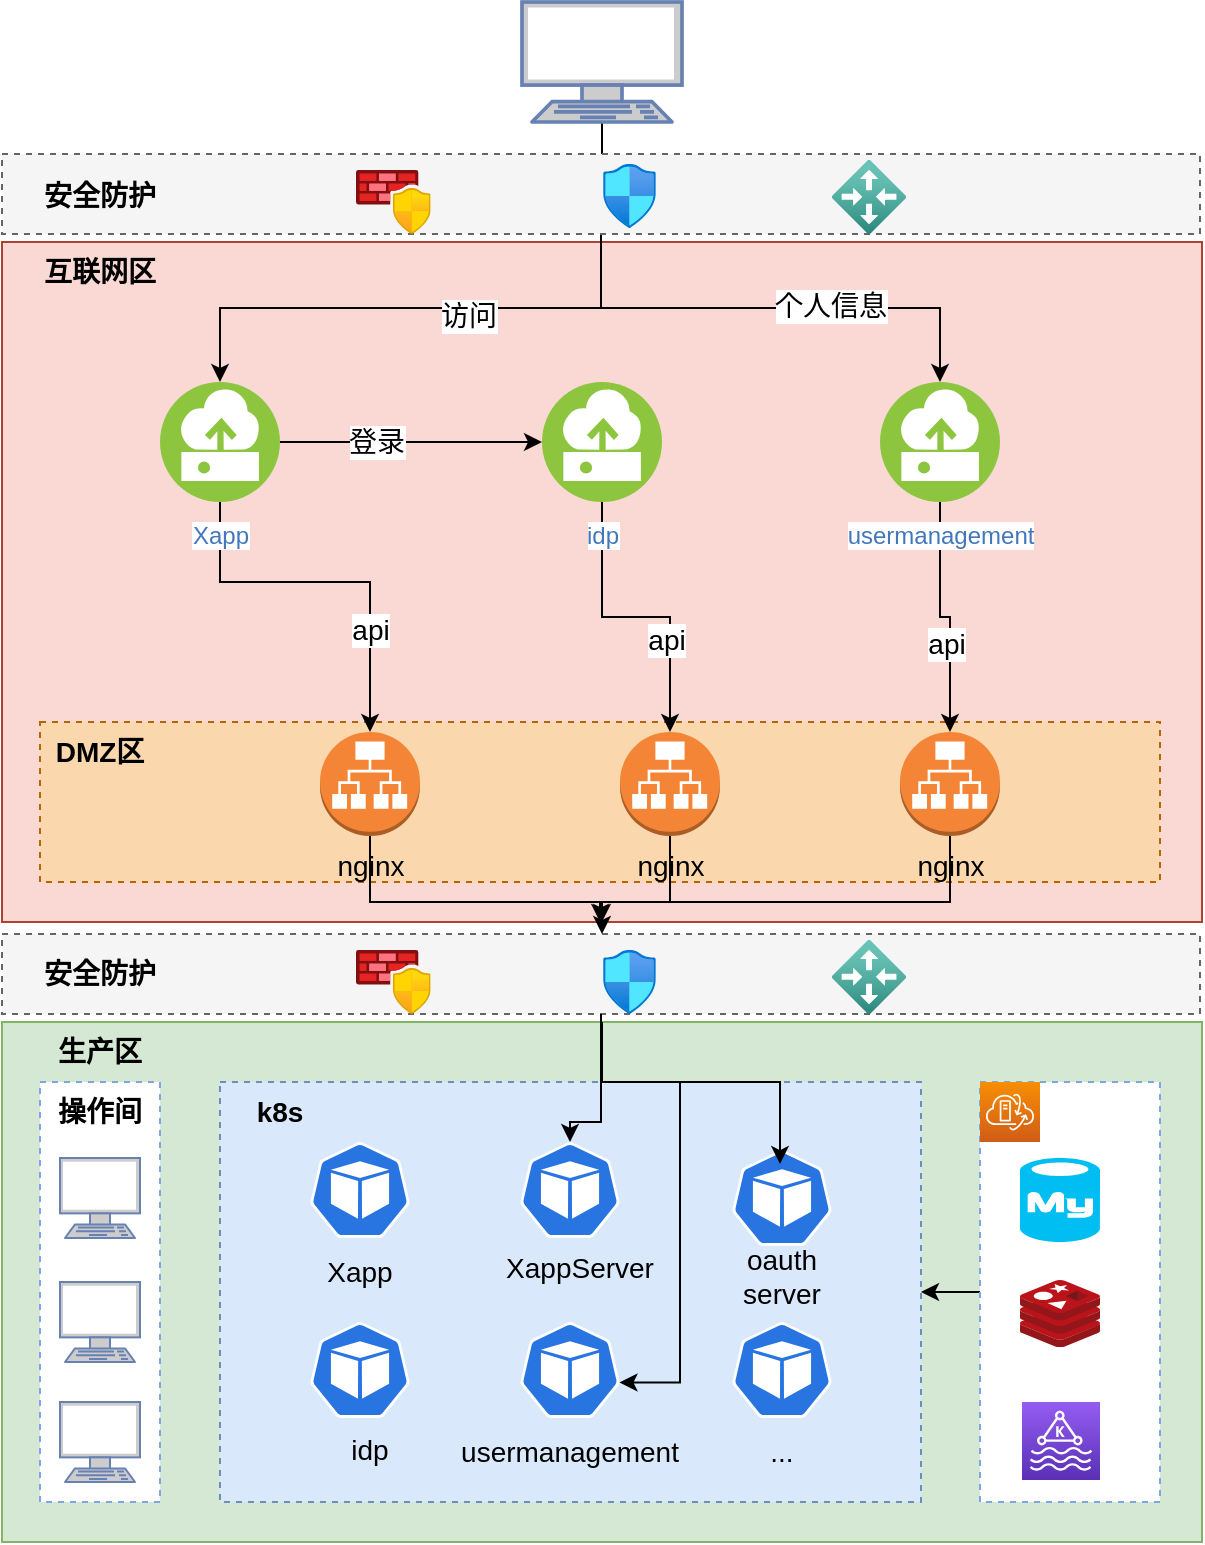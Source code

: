<mxfile version="20.4.0" type="github">
  <diagram id="4mWGP6C0_agD9LdeZA-2" name="第 1 页">
    <mxGraphModel dx="1422" dy="1931" grid="1" gridSize="10" guides="1" tooltips="1" connect="1" arrows="1" fold="1" page="1" pageScale="1" pageWidth="827" pageHeight="1169" math="0" shadow="0">
      <root>
        <mxCell id="0" />
        <mxCell id="1" parent="0" />
        <mxCell id="b3holdgG_RNo89Ya_sJd-13" value="" style="rounded=0;whiteSpace=wrap;html=1;fillColor=#d5e8d4;strokeColor=#82b366;" vertex="1" parent="1">
          <mxGeometry x="161" y="510" width="600" height="260" as="geometry" />
        </mxCell>
        <mxCell id="b3holdgG_RNo89Ya_sJd-43" value="" style="rounded=0;whiteSpace=wrap;html=1;dashed=1;fontSize=14;strokeColor=#666666;fillColor=#f5f5f5;fontColor=#333333;" vertex="1" parent="1">
          <mxGeometry x="161" y="466" width="599" height="40" as="geometry" />
        </mxCell>
        <mxCell id="b3holdgG_RNo89Ya_sJd-10" value="" style="aspect=fixed;html=1;points=[];align=center;image;fontSize=12;image=img/lib/azure2/networking/Network_Security_Groups.svg;fontFamily=Helvetica;fontColor=default;strokeColor=default;fillColor=default;" vertex="1" parent="1">
          <mxGeometry x="315" y="474" width="319.46" height="32" as="geometry" />
        </mxCell>
        <mxCell id="b3holdgG_RNo89Ya_sJd-4" value="" style="rounded=0;whiteSpace=wrap;html=1;fillColor=#fad9d5;strokeColor=#ae4132;" vertex="1" parent="1">
          <mxGeometry x="161" y="120" width="600" height="340" as="geometry" />
        </mxCell>
        <mxCell id="b3holdgG_RNo89Ya_sJd-50" style="edgeStyle=orthogonalEdgeStyle;rounded=0;orthogonalLoop=1;jettySize=auto;html=1;entryX=0.435;entryY=-0.094;entryDx=0;entryDy=0;entryPerimeter=0;fontSize=14;" edge="1" parent="1" source="b3holdgG_RNo89Ya_sJd-6" target="b3holdgG_RNo89Ya_sJd-46">
          <mxGeometry relative="1" as="geometry" />
        </mxCell>
        <mxCell id="b3holdgG_RNo89Ya_sJd-6" value="" style="fontColor=#0066CC;verticalAlign=top;verticalLabelPosition=bottom;labelPosition=center;align=center;html=1;outlineConnect=0;fillColor=#CCCCCC;strokeColor=#6881B3;gradientColor=none;gradientDirection=north;strokeWidth=2;shape=mxgraph.networks.terminal;" vertex="1" parent="1">
          <mxGeometry x="421" width="80" height="60" as="geometry" />
        </mxCell>
        <mxCell id="b3holdgG_RNo89Ya_sJd-9" value="" style="aspect=fixed;html=1;points=[];align=center;image;fontSize=12;image=img/lib/azure2/networking/Azure_Firewall_Manager.svg;" vertex="1" parent="1">
          <mxGeometry x="338" y="474" width="37.33" height="32" as="geometry" />
        </mxCell>
        <mxCell id="b3holdgG_RNo89Ya_sJd-11" value="" style="aspect=fixed;html=1;points=[];align=center;image;fontSize=12;image=img/lib/azure2/networking/Local_Network_Gateways.svg;" vertex="1" parent="1">
          <mxGeometry x="576" y="469" width="37" height="37" as="geometry" />
        </mxCell>
        <mxCell id="b3holdgG_RNo89Ya_sJd-12" value="&lt;b&gt;&lt;font style=&quot;font-size: 14px;&quot;&gt;互联网区&lt;/font&gt;&lt;/b&gt;" style="text;html=1;strokeColor=none;fillColor=none;align=center;verticalAlign=middle;whiteSpace=wrap;rounded=0;" vertex="1" parent="1">
          <mxGeometry x="180" y="120" width="60" height="30" as="geometry" />
        </mxCell>
        <mxCell id="b3holdgG_RNo89Ya_sJd-14" value="&lt;b&gt;&lt;font style=&quot;font-size: 14px;&quot;&gt;生产区&lt;/font&gt;&lt;/b&gt;" style="text;html=1;strokeColor=none;fillColor=none;align=center;verticalAlign=middle;whiteSpace=wrap;rounded=0;" vertex="1" parent="1">
          <mxGeometry x="180" y="510" width="60" height="30" as="geometry" />
        </mxCell>
        <mxCell id="b3holdgG_RNo89Ya_sJd-15" value="" style="rounded=0;whiteSpace=wrap;html=1;fontSize=14;dashed=1;fillColor=#fad7ac;strokeColor=#b46504;" vertex="1" parent="1">
          <mxGeometry x="180" y="360" width="560" height="80" as="geometry" />
        </mxCell>
        <mxCell id="b3holdgG_RNo89Ya_sJd-16" value="&lt;b&gt;&lt;font style=&quot;font-size: 14px;&quot;&gt;DMZ区&lt;/font&gt;&lt;/b&gt;" style="text;html=1;strokeColor=none;fillColor=none;align=center;verticalAlign=middle;whiteSpace=wrap;rounded=0;" vertex="1" parent="1">
          <mxGeometry x="180" y="360" width="60" height="30" as="geometry" />
        </mxCell>
        <mxCell id="b3holdgG_RNo89Ya_sJd-53" style="edgeStyle=orthogonalEdgeStyle;rounded=0;orthogonalLoop=1;jettySize=auto;html=1;fontSize=14;" edge="1" parent="1" source="b3holdgG_RNo89Ya_sJd-17" target="b3holdgG_RNo89Ya_sJd-43">
          <mxGeometry relative="1" as="geometry">
            <Array as="points">
              <mxPoint x="345" y="450" />
              <mxPoint x="461" y="450" />
            </Array>
          </mxGeometry>
        </mxCell>
        <mxCell id="b3holdgG_RNo89Ya_sJd-17" value="nginx" style="outlineConnect=0;dashed=0;verticalLabelPosition=bottom;verticalAlign=top;align=center;html=1;shape=mxgraph.aws3.application_load_balancer;fillColor=#F58536;gradientColor=none;fontSize=14;" vertex="1" parent="1">
          <mxGeometry x="320" y="365" width="50" height="52" as="geometry" />
        </mxCell>
        <mxCell id="b3holdgG_RNo89Ya_sJd-23" value="" style="rounded=0;whiteSpace=wrap;html=1;dashed=1;fontSize=14;fillColor=#dae8fc;strokeColor=#6c8ebf;" vertex="1" parent="1">
          <mxGeometry x="270" y="540" width="350.5" height="210" as="geometry" />
        </mxCell>
        <mxCell id="b3holdgG_RNo89Ya_sJd-54" style="edgeStyle=orthogonalEdgeStyle;rounded=0;orthogonalLoop=1;jettySize=auto;html=1;fontSize=14;" edge="1" parent="1" source="b3holdgG_RNo89Ya_sJd-18">
          <mxGeometry relative="1" as="geometry">
            <mxPoint x="460" y="460" as="targetPoint" />
            <Array as="points">
              <mxPoint x="495" y="450" />
              <mxPoint x="460" y="450" />
            </Array>
          </mxGeometry>
        </mxCell>
        <mxCell id="b3holdgG_RNo89Ya_sJd-18" value="nginx" style="outlineConnect=0;dashed=0;verticalLabelPosition=bottom;verticalAlign=top;align=center;html=1;shape=mxgraph.aws3.application_load_balancer;fillColor=#F58536;gradientColor=none;fontSize=14;" vertex="1" parent="1">
          <mxGeometry x="470" y="365" width="50" height="52" as="geometry" />
        </mxCell>
        <mxCell id="b3holdgG_RNo89Ya_sJd-55" style="edgeStyle=orthogonalEdgeStyle;rounded=0;orthogonalLoop=1;jettySize=auto;html=1;entryX=0.5;entryY=1;entryDx=0;entryDy=0;fontSize=14;" edge="1" parent="1" source="b3holdgG_RNo89Ya_sJd-19" target="b3holdgG_RNo89Ya_sJd-4">
          <mxGeometry relative="1" as="geometry">
            <Array as="points">
              <mxPoint x="635" y="450" />
              <mxPoint x="461" y="450" />
            </Array>
          </mxGeometry>
        </mxCell>
        <mxCell id="b3holdgG_RNo89Ya_sJd-19" value="nginx" style="outlineConnect=0;dashed=0;verticalLabelPosition=bottom;verticalAlign=top;align=center;html=1;shape=mxgraph.aws3.application_load_balancer;fillColor=#F58536;gradientColor=none;fontSize=14;" vertex="1" parent="1">
          <mxGeometry x="610" y="365" width="50" height="52" as="geometry" />
        </mxCell>
        <mxCell id="b3holdgG_RNo89Ya_sJd-35" style="edgeStyle=orthogonalEdgeStyle;rounded=0;orthogonalLoop=1;jettySize=auto;html=1;entryX=0;entryY=0.5;entryDx=0;entryDy=0;fontSize=14;" edge="1" parent="1" source="b3holdgG_RNo89Ya_sJd-20" target="b3holdgG_RNo89Ya_sJd-32">
          <mxGeometry relative="1" as="geometry" />
        </mxCell>
        <mxCell id="b3holdgG_RNo89Ya_sJd-36" value="登录" style="edgeLabel;html=1;align=center;verticalAlign=middle;resizable=0;points=[];fontSize=14;" vertex="1" connectable="0" parent="b3holdgG_RNo89Ya_sJd-35">
          <mxGeometry x="-0.267" relative="1" as="geometry">
            <mxPoint as="offset" />
          </mxGeometry>
        </mxCell>
        <mxCell id="b3holdgG_RNo89Ya_sJd-37" style="edgeStyle=orthogonalEdgeStyle;rounded=0;orthogonalLoop=1;jettySize=auto;html=1;entryX=0.5;entryY=0;entryDx=0;entryDy=0;entryPerimeter=0;fontSize=14;" edge="1" parent="1" source="b3holdgG_RNo89Ya_sJd-20" target="b3holdgG_RNo89Ya_sJd-17">
          <mxGeometry relative="1" as="geometry">
            <Array as="points">
              <mxPoint x="270" y="290" />
              <mxPoint x="345" y="290" />
            </Array>
          </mxGeometry>
        </mxCell>
        <mxCell id="b3holdgG_RNo89Ya_sJd-38" value="api" style="edgeLabel;html=1;align=center;verticalAlign=middle;resizable=0;points=[];fontSize=14;" vertex="1" connectable="0" parent="b3holdgG_RNo89Ya_sJd-37">
          <mxGeometry x="0.463" relative="1" as="geometry">
            <mxPoint as="offset" />
          </mxGeometry>
        </mxCell>
        <mxCell id="b3holdgG_RNo89Ya_sJd-20" value="Xapp" style="aspect=fixed;perimeter=ellipsePerimeter;html=1;align=center;shadow=0;dashed=0;fontColor=#4277BB;labelBackgroundColor=#ffffff;fontSize=12;spacingTop=3;image;image=img/lib/ibm/vpc/Instance.svg;" vertex="1" parent="1">
          <mxGeometry x="240" y="190" width="60" height="60" as="geometry" />
        </mxCell>
        <mxCell id="b3holdgG_RNo89Ya_sJd-25" value="" style="sketch=0;html=1;dashed=0;whitespace=wrap;fillColor=#2875E2;strokeColor=#ffffff;points=[[0.005,0.63,0],[0.1,0.2,0],[0.9,0.2,0],[0.5,0,0],[0.995,0.63,0],[0.72,0.99,0],[0.5,1,0],[0.28,0.99,0]];shape=mxgraph.kubernetes.icon;prIcon=pod;fontSize=14;" vertex="1" parent="1">
          <mxGeometry x="315" y="570" width="50" height="48" as="geometry" />
        </mxCell>
        <mxCell id="b3holdgG_RNo89Ya_sJd-26" value="" style="sketch=0;html=1;dashed=0;whitespace=wrap;fillColor=#2875E2;strokeColor=#ffffff;points=[[0.005,0.63,0],[0.1,0.2,0],[0.9,0.2,0],[0.5,0,0],[0.995,0.63,0],[0.72,0.99,0],[0.5,1,0],[0.28,0.99,0]];shape=mxgraph.kubernetes.icon;prIcon=pod;fontSize=14;" vertex="1" parent="1">
          <mxGeometry x="420" y="570" width="50" height="48" as="geometry" />
        </mxCell>
        <mxCell id="b3holdgG_RNo89Ya_sJd-39" style="edgeStyle=orthogonalEdgeStyle;rounded=0;orthogonalLoop=1;jettySize=auto;html=1;entryX=0.5;entryY=0;entryDx=0;entryDy=0;entryPerimeter=0;fontSize=14;" edge="1" parent="1" source="b3holdgG_RNo89Ya_sJd-32" target="b3holdgG_RNo89Ya_sJd-18">
          <mxGeometry relative="1" as="geometry" />
        </mxCell>
        <mxCell id="b3holdgG_RNo89Ya_sJd-94" value="api" style="edgeLabel;html=1;align=center;verticalAlign=middle;resizable=0;points=[];fontSize=14;" vertex="1" connectable="0" parent="b3holdgG_RNo89Ya_sJd-39">
          <mxGeometry x="0.383" y="-2" relative="1" as="geometry">
            <mxPoint as="offset" />
          </mxGeometry>
        </mxCell>
        <mxCell id="b3holdgG_RNo89Ya_sJd-32" value="idp" style="aspect=fixed;perimeter=ellipsePerimeter;html=1;align=center;shadow=0;dashed=0;fontColor=#4277BB;labelBackgroundColor=#ffffff;fontSize=12;spacingTop=3;image;image=img/lib/ibm/vpc/Instance.svg;" vertex="1" parent="1">
          <mxGeometry x="431" y="190" width="60" height="60" as="geometry" />
        </mxCell>
        <mxCell id="b3holdgG_RNo89Ya_sJd-44" value="&lt;span style=&quot;font-size: 14px;&quot;&gt;&lt;b&gt;安全防护&lt;/b&gt;&lt;/span&gt;" style="text;html=1;strokeColor=none;fillColor=none;align=center;verticalAlign=middle;whiteSpace=wrap;rounded=0;" vertex="1" parent="1">
          <mxGeometry x="180" y="471" width="60" height="30" as="geometry" />
        </mxCell>
        <mxCell id="b3holdgG_RNo89Ya_sJd-51" style="edgeStyle=orthogonalEdgeStyle;rounded=0;orthogonalLoop=1;jettySize=auto;html=1;fontSize=14;" edge="1" parent="1" source="b3holdgG_RNo89Ya_sJd-45" target="b3holdgG_RNo89Ya_sJd-20">
          <mxGeometry relative="1" as="geometry" />
        </mxCell>
        <mxCell id="b3holdgG_RNo89Ya_sJd-52" value="访问" style="edgeLabel;html=1;align=center;verticalAlign=middle;resizable=0;points=[];fontSize=14;" vertex="1" connectable="0" parent="b3holdgG_RNo89Ya_sJd-51">
          <mxGeometry x="-0.217" y="4" relative="1" as="geometry">
            <mxPoint as="offset" />
          </mxGeometry>
        </mxCell>
        <mxCell id="b3holdgG_RNo89Ya_sJd-96" style="edgeStyle=orthogonalEdgeStyle;rounded=0;orthogonalLoop=1;jettySize=auto;html=1;fontSize=14;" edge="1" parent="1" source="b3holdgG_RNo89Ya_sJd-45" target="b3holdgG_RNo89Ya_sJd-92">
          <mxGeometry relative="1" as="geometry" />
        </mxCell>
        <mxCell id="b3holdgG_RNo89Ya_sJd-97" value="个人信息" style="edgeLabel;html=1;align=center;verticalAlign=middle;resizable=0;points=[];fontSize=14;" vertex="1" connectable="0" parent="b3holdgG_RNo89Ya_sJd-96">
          <mxGeometry x="0.236" y="1" relative="1" as="geometry">
            <mxPoint x="1" as="offset" />
          </mxGeometry>
        </mxCell>
        <mxCell id="b3holdgG_RNo89Ya_sJd-45" value="" style="rounded=0;whiteSpace=wrap;html=1;dashed=1;fontSize=14;strokeColor=#666666;fillColor=#f5f5f5;fontColor=#333333;" vertex="1" parent="1">
          <mxGeometry x="161" y="76" width="599" height="40" as="geometry" />
        </mxCell>
        <mxCell id="b3holdgG_RNo89Ya_sJd-46" value="" style="aspect=fixed;html=1;points=[];align=center;image;fontSize=12;image=img/lib/azure2/networking/Network_Security_Groups.svg;fontFamily=Helvetica;fontColor=default;strokeColor=default;fillColor=default;" vertex="1" parent="1">
          <mxGeometry x="315" y="81" width="319.46" height="32" as="geometry" />
        </mxCell>
        <mxCell id="b3holdgG_RNo89Ya_sJd-47" value="" style="aspect=fixed;html=1;points=[];align=center;image;fontSize=12;image=img/lib/azure2/networking/Azure_Firewall_Manager.svg;" vertex="1" parent="1">
          <mxGeometry x="338" y="84" width="37.33" height="32" as="geometry" />
        </mxCell>
        <mxCell id="b3holdgG_RNo89Ya_sJd-48" value="" style="aspect=fixed;html=1;points=[];align=center;image;fontSize=12;image=img/lib/azure2/networking/Local_Network_Gateways.svg;" vertex="1" parent="1">
          <mxGeometry x="576" y="79" width="37" height="37" as="geometry" />
        </mxCell>
        <mxCell id="b3holdgG_RNo89Ya_sJd-49" value="&lt;span style=&quot;font-size: 14px;&quot;&gt;&lt;b&gt;安全防护&lt;/b&gt;&lt;/span&gt;" style="text;html=1;strokeColor=none;fillColor=none;align=center;verticalAlign=middle;whiteSpace=wrap;rounded=0;" vertex="1" parent="1">
          <mxGeometry x="180" y="82" width="60" height="30" as="geometry" />
        </mxCell>
        <mxCell id="b3holdgG_RNo89Ya_sJd-56" value="" style="rounded=0;whiteSpace=wrap;html=1;dashed=1;strokeColor=#7EA6E0;fontSize=14;" vertex="1" parent="1">
          <mxGeometry x="180" y="540" width="60" height="210" as="geometry" />
        </mxCell>
        <mxCell id="b3holdgG_RNo89Ya_sJd-57" value="&lt;b&gt;&lt;font style=&quot;font-size: 14px;&quot;&gt;操作间&lt;/font&gt;&lt;/b&gt;" style="text;html=1;strokeColor=none;fillColor=none;align=center;verticalAlign=middle;whiteSpace=wrap;rounded=0;" vertex="1" parent="1">
          <mxGeometry x="180" y="540" width="60" height="30" as="geometry" />
        </mxCell>
        <mxCell id="b3holdgG_RNo89Ya_sJd-58" value="" style="fontColor=#0066CC;verticalAlign=top;verticalLabelPosition=bottom;labelPosition=center;align=center;html=1;outlineConnect=0;fillColor=#CCCCCC;strokeColor=#6881B3;gradientColor=none;gradientDirection=north;strokeWidth=2;shape=mxgraph.networks.terminal;" vertex="1" parent="1">
          <mxGeometry x="190" y="578" width="40" height="40" as="geometry" />
        </mxCell>
        <mxCell id="b3holdgG_RNo89Ya_sJd-59" value="" style="fontColor=#0066CC;verticalAlign=top;verticalLabelPosition=bottom;labelPosition=center;align=center;html=1;outlineConnect=0;fillColor=#CCCCCC;strokeColor=#6881B3;gradientColor=none;gradientDirection=north;strokeWidth=2;shape=mxgraph.networks.terminal;" vertex="1" parent="1">
          <mxGeometry x="190" y="640" width="40" height="40" as="geometry" />
        </mxCell>
        <mxCell id="b3holdgG_RNo89Ya_sJd-60" value="" style="fontColor=#0066CC;verticalAlign=top;verticalLabelPosition=bottom;labelPosition=center;align=center;html=1;outlineConnect=0;fillColor=#CCCCCC;strokeColor=#6881B3;gradientColor=none;gradientDirection=north;strokeWidth=2;shape=mxgraph.networks.terminal;" vertex="1" parent="1">
          <mxGeometry x="190" y="700" width="40" height="40" as="geometry" />
        </mxCell>
        <mxCell id="b3holdgG_RNo89Ya_sJd-61" value="&lt;b&gt;&lt;font style=&quot;font-size: 14px;&quot;&gt;k8s&lt;/font&gt;&lt;/b&gt;" style="text;html=1;strokeColor=none;fillColor=none;align=center;verticalAlign=middle;whiteSpace=wrap;rounded=0;" vertex="1" parent="1">
          <mxGeometry x="270" y="540" width="60" height="30" as="geometry" />
        </mxCell>
        <mxCell id="b3holdgG_RNo89Ya_sJd-70" style="edgeStyle=orthogonalEdgeStyle;rounded=0;orthogonalLoop=1;jettySize=auto;html=1;entryX=1;entryY=0.5;entryDx=0;entryDy=0;fontSize=14;" edge="1" parent="1" source="b3holdgG_RNo89Ya_sJd-62" target="b3holdgG_RNo89Ya_sJd-23">
          <mxGeometry relative="1" as="geometry" />
        </mxCell>
        <mxCell id="b3holdgG_RNo89Ya_sJd-62" value="" style="rounded=0;whiteSpace=wrap;html=1;dashed=1;strokeColor=#7EA6E0;fontSize=14;" vertex="1" parent="1">
          <mxGeometry x="650" y="540" width="90" height="210" as="geometry" />
        </mxCell>
        <mxCell id="b3holdgG_RNo89Ya_sJd-64" value="" style="sketch=0;points=[[0,0,0],[0.25,0,0],[0.5,0,0],[0.75,0,0],[1,0,0],[0,1,0],[0.25,1,0],[0.5,1,0],[0.75,1,0],[1,1,0],[0,0.25,0],[0,0.5,0],[0,0.75,0],[1,0.25,0],[1,0.5,0],[1,0.75,0]];outlineConnect=0;fontColor=#232F3E;gradientColor=#F78E04;gradientDirection=north;fillColor=#D05C17;strokeColor=#ffffff;dashed=0;verticalLabelPosition=bottom;verticalAlign=top;align=center;html=1;fontSize=12;fontStyle=0;aspect=fixed;shape=mxgraph.aws4.resourceIcon;resIcon=mxgraph.aws4.vmware_cloud_on_aws;" vertex="1" parent="1">
          <mxGeometry x="650" y="540" width="30" height="30" as="geometry" />
        </mxCell>
        <mxCell id="b3holdgG_RNo89Ya_sJd-65" value="" style="verticalLabelPosition=bottom;html=1;verticalAlign=top;align=center;strokeColor=none;fillColor=#00BEF2;shape=mxgraph.azure.mysql_database;dashed=1;fontSize=14;" vertex="1" parent="1">
          <mxGeometry x="670" y="578" width="40" height="42" as="geometry" />
        </mxCell>
        <mxCell id="b3holdgG_RNo89Ya_sJd-68" value="" style="sketch=0;aspect=fixed;html=1;points=[];align=center;image;fontSize=12;image=img/lib/mscae/Cache_Redis_Product.svg;dashed=1;strokeColor=#7EA6E0;" vertex="1" parent="1">
          <mxGeometry x="670" y="639" width="40" height="33.6" as="geometry" />
        </mxCell>
        <mxCell id="b3holdgG_RNo89Ya_sJd-69" value="" style="sketch=0;points=[[0,0,0],[0.25,0,0],[0.5,0,0],[0.75,0,0],[1,0,0],[0,1,0],[0.25,1,0],[0.5,1,0],[0.75,1,0],[1,1,0],[0,0.25,0],[0,0.5,0],[0,0.75,0],[1,0.25,0],[1,0.5,0],[1,0.75,0]];outlineConnect=0;fontColor=#232F3E;gradientColor=#945DF2;gradientDirection=north;fillColor=#5A30B5;strokeColor=#ffffff;dashed=0;verticalLabelPosition=bottom;verticalAlign=top;align=center;html=1;fontSize=12;fontStyle=0;aspect=fixed;shape=mxgraph.aws4.resourceIcon;resIcon=mxgraph.aws4.managed_streaming_for_kafka;" vertex="1" parent="1">
          <mxGeometry x="671" y="700" width="39" height="39" as="geometry" />
        </mxCell>
        <mxCell id="b3holdgG_RNo89Ya_sJd-71" value="" style="sketch=0;html=1;dashed=0;whitespace=wrap;fillColor=#2875E2;strokeColor=#ffffff;points=[[0.005,0.63,0],[0.1,0.2,0],[0.9,0.2,0],[0.5,0,0],[0.995,0.63,0],[0.72,0.99,0],[0.5,1,0],[0.28,0.99,0]];shape=mxgraph.kubernetes.icon;prIcon=pod;fontSize=14;" vertex="1" parent="1">
          <mxGeometry x="315" y="660" width="50" height="48" as="geometry" />
        </mxCell>
        <mxCell id="b3holdgG_RNo89Ya_sJd-72" value="" style="sketch=0;html=1;dashed=0;whitespace=wrap;fillColor=#2875E2;strokeColor=#ffffff;points=[[0.005,0.63,0],[0.1,0.2,0],[0.9,0.2,0],[0.5,0,0],[0.995,0.63,0],[0.72,0.99,0],[0.5,1,0],[0.28,0.99,0]];shape=mxgraph.kubernetes.icon;prIcon=pod;fontSize=14;" vertex="1" parent="1">
          <mxGeometry x="420" y="660" width="50" height="48" as="geometry" />
        </mxCell>
        <mxCell id="b3holdgG_RNo89Ya_sJd-73" value="" style="sketch=0;html=1;dashed=0;whitespace=wrap;fillColor=#2875E2;strokeColor=#ffffff;points=[[0.005,0.63,0],[0.1,0.2,0],[0.9,0.2,0],[0.5,0,0],[0.995,0.63,0],[0.72,0.99,0],[0.5,1,0],[0.28,0.99,0]];shape=mxgraph.kubernetes.icon;prIcon=pod;fontSize=14;" vertex="1" parent="1">
          <mxGeometry x="526" y="660" width="50" height="48" as="geometry" />
        </mxCell>
        <mxCell id="b3holdgG_RNo89Ya_sJd-74" value="" style="sketch=0;html=1;dashed=0;whitespace=wrap;fillColor=#2875E2;strokeColor=#ffffff;points=[[0.005,0.63,0],[0.1,0.2,0],[0.9,0.2,0],[0.5,0,0],[0.995,0.63,0],[0.72,0.99,0],[0.5,1,0],[0.28,0.99,0]];shape=mxgraph.kubernetes.icon;prIcon=pod;fontSize=14;" vertex="1" parent="1">
          <mxGeometry x="526" y="574" width="50" height="48" as="geometry" />
        </mxCell>
        <mxCell id="b3holdgG_RNo89Ya_sJd-75" value="Xapp" style="text;html=1;strokeColor=none;fillColor=none;align=center;verticalAlign=middle;whiteSpace=wrap;rounded=0;dashed=1;fontSize=14;" vertex="1" parent="1">
          <mxGeometry x="310" y="620" width="60" height="30" as="geometry" />
        </mxCell>
        <mxCell id="b3holdgG_RNo89Ya_sJd-76" value="idp" style="text;html=1;strokeColor=none;fillColor=none;align=center;verticalAlign=middle;whiteSpace=wrap;rounded=0;dashed=1;fontSize=14;" vertex="1" parent="1">
          <mxGeometry x="315" y="709" width="60" height="30" as="geometry" />
        </mxCell>
        <mxCell id="b3holdgG_RNo89Ya_sJd-77" value="usermanagement" style="text;html=1;strokeColor=none;fillColor=none;align=center;verticalAlign=middle;whiteSpace=wrap;rounded=0;dashed=1;fontSize=14;" vertex="1" parent="1">
          <mxGeometry x="415.25" y="710" width="60" height="30" as="geometry" />
        </mxCell>
        <mxCell id="b3holdgG_RNo89Ya_sJd-78" value="XappServer" style="text;html=1;strokeColor=none;fillColor=none;align=center;verticalAlign=middle;whiteSpace=wrap;rounded=0;dashed=1;fontSize=14;" vertex="1" parent="1">
          <mxGeometry x="420" y="618" width="60" height="30" as="geometry" />
        </mxCell>
        <mxCell id="b3holdgG_RNo89Ya_sJd-79" value="..." style="text;html=1;strokeColor=none;fillColor=none;align=center;verticalAlign=middle;whiteSpace=wrap;rounded=0;dashed=1;fontSize=14;" vertex="1" parent="1">
          <mxGeometry x="521" y="710" width="60" height="30" as="geometry" />
        </mxCell>
        <mxCell id="b3holdgG_RNo89Ya_sJd-83" value="oauth server" style="text;html=1;strokeColor=none;fillColor=none;align=center;verticalAlign=middle;whiteSpace=wrap;rounded=0;dashed=1;fontSize=14;" vertex="1" parent="1">
          <mxGeometry x="521" y="622" width="60" height="30" as="geometry" />
        </mxCell>
        <mxCell id="b3holdgG_RNo89Ya_sJd-86" style="edgeStyle=orthogonalEdgeStyle;rounded=0;orthogonalLoop=1;jettySize=auto;html=1;entryX=0.5;entryY=0;entryDx=0;entryDy=0;entryPerimeter=0;fontSize=14;" edge="1" parent="1" source="b3holdgG_RNo89Ya_sJd-43" target="b3holdgG_RNo89Ya_sJd-26">
          <mxGeometry relative="1" as="geometry">
            <Array as="points">
              <mxPoint x="461" y="560" />
              <mxPoint x="445" y="560" />
            </Array>
          </mxGeometry>
        </mxCell>
        <mxCell id="b3holdgG_RNo89Ya_sJd-87" style="edgeStyle=orthogonalEdgeStyle;rounded=0;orthogonalLoop=1;jettySize=auto;html=1;entryX=0.48;entryY=0.146;entryDx=0;entryDy=0;entryPerimeter=0;fontSize=14;" edge="1" parent="1" source="b3holdgG_RNo89Ya_sJd-43" target="b3holdgG_RNo89Ya_sJd-74">
          <mxGeometry relative="1" as="geometry" />
        </mxCell>
        <mxCell id="b3holdgG_RNo89Ya_sJd-91" style="edgeStyle=orthogonalEdgeStyle;rounded=0;orthogonalLoop=1;jettySize=auto;html=1;entryX=0.995;entryY=0.63;entryDx=0;entryDy=0;entryPerimeter=0;fontSize=14;exitX=0.5;exitY=0;exitDx=0;exitDy=0;" edge="1" parent="1" source="b3holdgG_RNo89Ya_sJd-13" target="b3holdgG_RNo89Ya_sJd-72">
          <mxGeometry relative="1" as="geometry">
            <mxPoint x="500" y="510" as="sourcePoint" />
            <Array as="points">
              <mxPoint x="461" y="540" />
              <mxPoint x="500" y="540" />
              <mxPoint x="500" y="690" />
            </Array>
          </mxGeometry>
        </mxCell>
        <mxCell id="b3holdgG_RNo89Ya_sJd-93" value="" style="edgeStyle=orthogonalEdgeStyle;rounded=0;orthogonalLoop=1;jettySize=auto;html=1;fontSize=14;" edge="1" parent="1" source="b3holdgG_RNo89Ya_sJd-92" target="b3holdgG_RNo89Ya_sJd-19">
          <mxGeometry relative="1" as="geometry" />
        </mxCell>
        <mxCell id="b3holdgG_RNo89Ya_sJd-95" value="api" style="edgeLabel;html=1;align=center;verticalAlign=middle;resizable=0;points=[];fontSize=14;" vertex="1" connectable="0" parent="b3holdgG_RNo89Ya_sJd-93">
          <mxGeometry x="0.267" y="-2" relative="1" as="geometry">
            <mxPoint as="offset" />
          </mxGeometry>
        </mxCell>
        <mxCell id="b3holdgG_RNo89Ya_sJd-92" value="usermanagement" style="aspect=fixed;perimeter=ellipsePerimeter;html=1;align=center;shadow=0;dashed=0;fontColor=#4277BB;labelBackgroundColor=#ffffff;fontSize=12;spacingTop=3;image;image=img/lib/ibm/vpc/Instance.svg;" vertex="1" parent="1">
          <mxGeometry x="600" y="190" width="60" height="60" as="geometry" />
        </mxCell>
      </root>
    </mxGraphModel>
  </diagram>
</mxfile>
